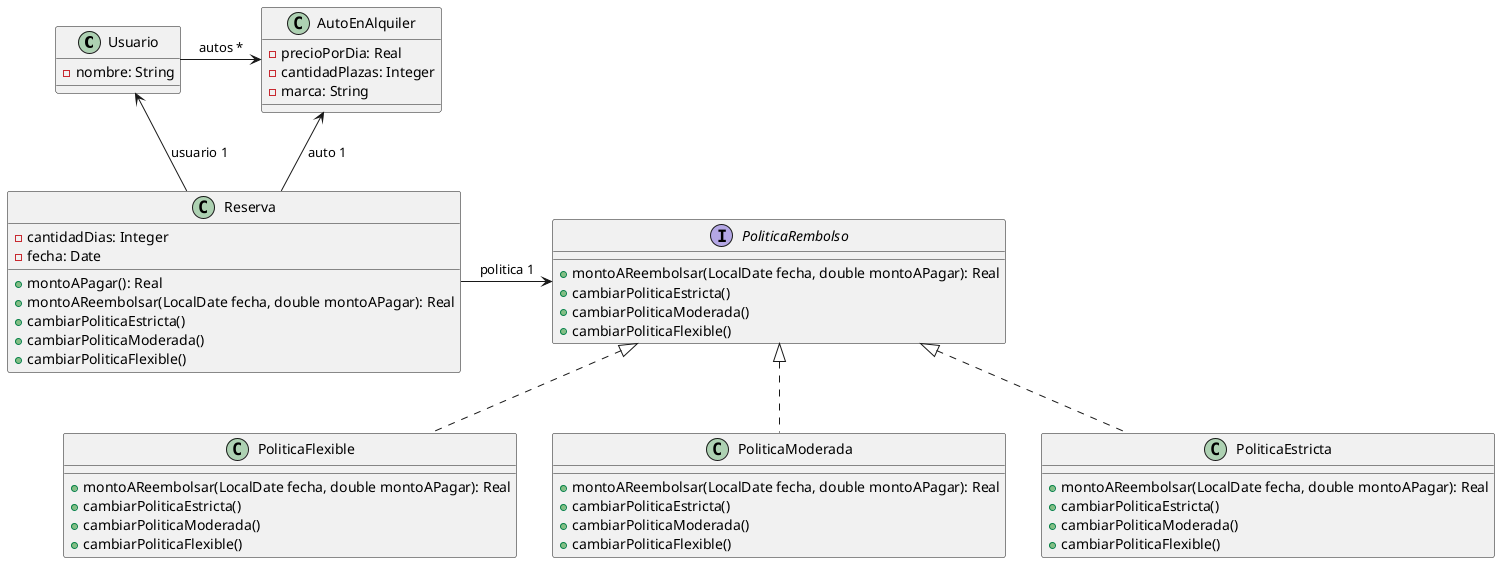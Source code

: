 @startuml

class Usuario{
    -nombre: String
}

class AutoEnAlquiler{
    -precioPorDia: Real
    -cantidadPlazas: Integer
    -marca: String
}

class Reserva{
    -cantidadDias: Integer
    -fecha: Date

    +montoAPagar(): Real
    +montoAReembolsar(LocalDate fecha, double montoAPagar): Real
    +cambiarPoliticaEstricta()
    +cambiarPoliticaModerada()
    +cambiarPoliticaFlexible()
}

interface PoliticaRembolso{

    +montoAReembolsar(LocalDate fecha, double montoAPagar): Real
    +cambiarPoliticaEstricta()
    +cambiarPoliticaModerada()
    +cambiarPoliticaFlexible()
}

class PoliticaFlexible implements PoliticaRembolso{

    +montoAReembolsar(LocalDate fecha, double montoAPagar): Real
    +cambiarPoliticaEstricta()
    +cambiarPoliticaModerada()
    +cambiarPoliticaFlexible()
}

class PoliticaModerada implements PoliticaRembolso{

    +montoAReembolsar(LocalDate fecha, double montoAPagar): Real
    +cambiarPoliticaEstricta()
    +cambiarPoliticaModerada()
    +cambiarPoliticaFlexible()
}

class PoliticaEstricta implements PoliticaRembolso{

    +montoAReembolsar(LocalDate fecha, double montoAPagar): Real
    +cambiarPoliticaEstricta()
    +cambiarPoliticaModerada()
    +cambiarPoliticaFlexible()
}

Reserva -up-> AutoEnAlquiler: auto 1
Reserva -up-> Usuario: usuario 1
Reserva -right-> PoliticaRembolso: politica 1
Usuario -right-> AutoEnAlquiler: autos *

@enduml